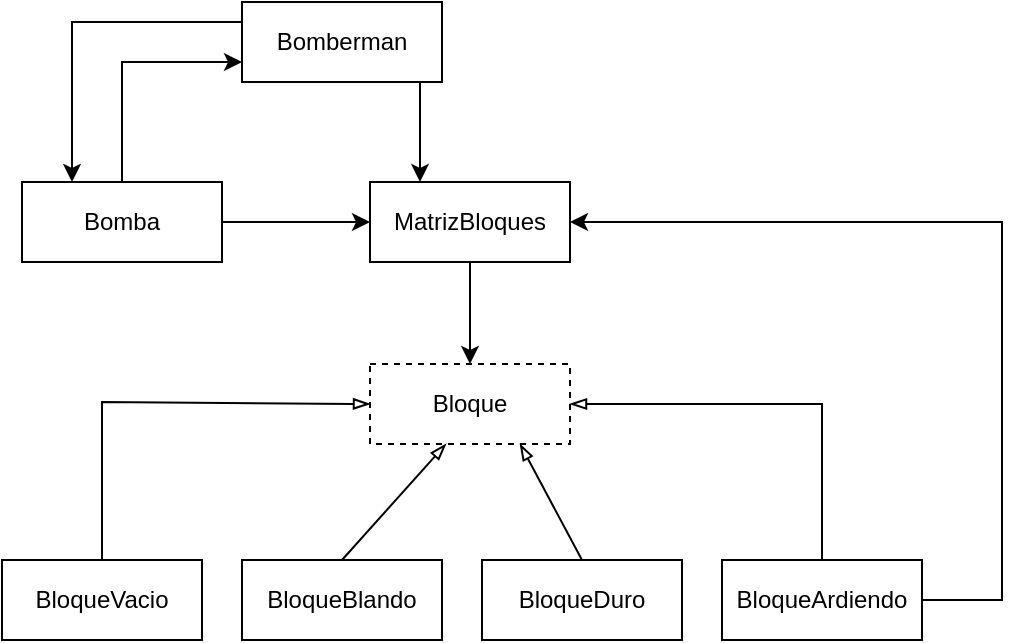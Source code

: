 <mxfile version="26.0.14">
  <diagram name="Página-1" id="ykGJNyhaY-LYu6sBXFF0">
    <mxGraphModel dx="1114" dy="600" grid="1" gridSize="10" guides="1" tooltips="1" connect="1" arrows="1" fold="1" page="1" pageScale="1" pageWidth="827" pageHeight="1169" math="0" shadow="0">
      <root>
        <mxCell id="0" />
        <mxCell id="1" parent="0" />
        <mxCell id="MHDuM7jYuX8IuSE8jwNh-7" value="Bomberman" style="rounded=0;whiteSpace=wrap;html=1;" parent="1" vertex="1">
          <mxGeometry x="250" y="310" width="100" height="40" as="geometry" />
        </mxCell>
        <mxCell id="MHDuM7jYuX8IuSE8jwNh-14" value="Bomba" style="rounded=0;whiteSpace=wrap;html=1;" parent="1" vertex="1">
          <mxGeometry x="140" y="400" width="100" height="40" as="geometry" />
        </mxCell>
        <mxCell id="MHDuM7jYuX8IuSE8jwNh-15" value="" style="endArrow=classic;html=1;rounded=0;exitX=0;exitY=0.25;exitDx=0;exitDy=0;entryX=0.25;entryY=0;entryDx=0;entryDy=0;" parent="1" source="MHDuM7jYuX8IuSE8jwNh-7" target="MHDuM7jYuX8IuSE8jwNh-14" edge="1">
          <mxGeometry width="50" height="50" relative="1" as="geometry">
            <mxPoint x="340" y="190" as="sourcePoint" />
            <mxPoint x="310" y="260" as="targetPoint" />
            <Array as="points">
              <mxPoint x="165" y="320" />
            </Array>
          </mxGeometry>
        </mxCell>
        <mxCell id="MHDuM7jYuX8IuSE8jwNh-16" value="" style="endArrow=classic;html=1;rounded=0;exitX=0.5;exitY=0;exitDx=0;exitDy=0;entryX=0;entryY=0.75;entryDx=0;entryDy=0;" parent="1" source="MHDuM7jYuX8IuSE8jwNh-14" target="MHDuM7jYuX8IuSE8jwNh-7" edge="1">
          <mxGeometry width="50" height="50" relative="1" as="geometry">
            <mxPoint x="310" y="300" as="sourcePoint" />
            <mxPoint x="230" y="410" as="targetPoint" />
            <Array as="points">
              <mxPoint x="190" y="340" />
            </Array>
          </mxGeometry>
        </mxCell>
        <mxCell id="MHDuM7jYuX8IuSE8jwNh-17" value="MatrizBloques" style="rounded=0;whiteSpace=wrap;html=1;" parent="1" vertex="1">
          <mxGeometry x="314" y="400" width="100" height="40" as="geometry" />
        </mxCell>
        <mxCell id="MHDuM7jYuX8IuSE8jwNh-18" value="" style="endArrow=classic;html=1;rounded=0;exitX=1;exitY=0.5;exitDx=0;exitDy=0;entryX=0;entryY=0.5;entryDx=0;entryDy=0;" parent="1" source="MHDuM7jYuX8IuSE8jwNh-14" target="MHDuM7jYuX8IuSE8jwNh-17" edge="1">
          <mxGeometry width="50" height="50" relative="1" as="geometry">
            <mxPoint x="250" y="410" as="sourcePoint" />
            <mxPoint x="335" y="300" as="targetPoint" />
          </mxGeometry>
        </mxCell>
        <mxCell id="MHDuM7jYuX8IuSE8jwNh-19" value="Bloque" style="rounded=0;whiteSpace=wrap;html=1;dashed=1;" parent="1" vertex="1">
          <mxGeometry x="314" y="491" width="100" height="40" as="geometry" />
        </mxCell>
        <mxCell id="MHDuM7jYuX8IuSE8jwNh-20" value="" style="endArrow=classic;html=1;rounded=0;exitX=0.5;exitY=1;exitDx=0;exitDy=0;entryX=0.5;entryY=0;entryDx=0;entryDy=0;" parent="1" source="MHDuM7jYuX8IuSE8jwNh-17" target="MHDuM7jYuX8IuSE8jwNh-19" edge="1">
          <mxGeometry width="50" height="50" relative="1" as="geometry">
            <mxPoint x="390" y="710" as="sourcePoint" />
            <mxPoint x="440" y="660" as="targetPoint" />
          </mxGeometry>
        </mxCell>
        <mxCell id="MHDuM7jYuX8IuSE8jwNh-21" value="BloqueVacio" style="rounded=0;whiteSpace=wrap;html=1;" parent="1" vertex="1">
          <mxGeometry x="130" y="589" width="100" height="40" as="geometry" />
        </mxCell>
        <mxCell id="MHDuM7jYuX8IuSE8jwNh-22" value="BloqueBlando" style="rounded=0;whiteSpace=wrap;html=1;" parent="1" vertex="1">
          <mxGeometry x="250" y="589" width="100" height="40" as="geometry" />
        </mxCell>
        <mxCell id="MHDuM7jYuX8IuSE8jwNh-23" value="BloqueDuro" style="rounded=0;whiteSpace=wrap;html=1;" parent="1" vertex="1">
          <mxGeometry x="370" y="589" width="100" height="40" as="geometry" />
        </mxCell>
        <mxCell id="MHDuM7jYuX8IuSE8jwNh-24" value="BloqueArdiendo" style="rounded=0;whiteSpace=wrap;html=1;" parent="1" vertex="1">
          <mxGeometry x="490" y="589" width="100" height="40" as="geometry" />
        </mxCell>
        <mxCell id="MHDuM7jYuX8IuSE8jwNh-26" value="" style="endArrow=blockThin;html=1;rounded=0;exitX=0.5;exitY=0;exitDx=0;exitDy=0;endFill=0;entryX=0;entryY=0.5;entryDx=0;entryDy=0;" parent="1" source="MHDuM7jYuX8IuSE8jwNh-21" target="MHDuM7jYuX8IuSE8jwNh-19" edge="1">
          <mxGeometry width="50" height="50" relative="1" as="geometry">
            <mxPoint x="190" y="610" as="sourcePoint" />
            <mxPoint x="310" y="610" as="targetPoint" />
            <Array as="points">
              <mxPoint x="180" y="510" />
            </Array>
          </mxGeometry>
        </mxCell>
        <mxCell id="MHDuM7jYuX8IuSE8jwNh-27" value="" style="endArrow=blockThin;html=1;rounded=0;exitX=0.5;exitY=0;exitDx=0;exitDy=0;endFill=0;entryX=0.38;entryY=1;entryDx=0;entryDy=0;entryPerimeter=0;" parent="1" source="MHDuM7jYuX8IuSE8jwNh-22" target="MHDuM7jYuX8IuSE8jwNh-19" edge="1">
          <mxGeometry width="50" height="50" relative="1" as="geometry">
            <mxPoint x="280" y="610" as="sourcePoint" />
            <mxPoint x="352" y="550" as="targetPoint" />
          </mxGeometry>
        </mxCell>
        <mxCell id="MHDuM7jYuX8IuSE8jwNh-28" value="" style="endArrow=blockThin;html=1;rounded=0;exitX=0.5;exitY=0;exitDx=0;exitDy=0;endFill=0;entryX=0.75;entryY=1;entryDx=0;entryDy=0;" parent="1" source="MHDuM7jYuX8IuSE8jwNh-23" target="MHDuM7jYuX8IuSE8jwNh-19" edge="1">
          <mxGeometry width="50" height="50" relative="1" as="geometry">
            <mxPoint x="310" y="650" as="sourcePoint" />
            <mxPoint x="362" y="563" as="targetPoint" />
            <Array as="points" />
          </mxGeometry>
        </mxCell>
        <mxCell id="MHDuM7jYuX8IuSE8jwNh-29" value="" style="endArrow=blockThin;html=1;rounded=0;exitX=0.5;exitY=0;exitDx=0;exitDy=0;endFill=0;entryX=1;entryY=0.5;entryDx=0;entryDy=0;" parent="1" source="MHDuM7jYuX8IuSE8jwNh-24" target="MHDuM7jYuX8IuSE8jwNh-19" edge="1">
          <mxGeometry width="50" height="50" relative="1" as="geometry">
            <mxPoint x="320" y="660" as="sourcePoint" />
            <mxPoint x="450" y="490" as="targetPoint" />
            <Array as="points">
              <mxPoint x="540" y="511" />
            </Array>
          </mxGeometry>
        </mxCell>
        <mxCell id="MHDuM7jYuX8IuSE8jwNh-30" value="" style="endArrow=classic;html=1;rounded=0;exitX=1;exitY=0.5;exitDx=0;exitDy=0;entryX=1;entryY=0.5;entryDx=0;entryDy=0;" parent="1" source="MHDuM7jYuX8IuSE8jwNh-24" target="MHDuM7jYuX8IuSE8jwNh-17" edge="1">
          <mxGeometry width="50" height="50" relative="1" as="geometry">
            <mxPoint x="670" y="630" as="sourcePoint" />
            <mxPoint x="730" y="520" as="targetPoint" />
            <Array as="points">
              <mxPoint x="630" y="609" />
              <mxPoint x="630" y="420" />
            </Array>
          </mxGeometry>
        </mxCell>
        <mxCell id="MHDuM7jYuX8IuSE8jwNh-37" value="" style="endArrow=classic;html=1;rounded=0;exitX=0.89;exitY=1;exitDx=0;exitDy=0;entryX=0.25;entryY=0;entryDx=0;entryDy=0;exitPerimeter=0;" parent="1" source="MHDuM7jYuX8IuSE8jwNh-7" target="MHDuM7jYuX8IuSE8jwNh-17" edge="1">
          <mxGeometry width="50" height="50" relative="1" as="geometry">
            <mxPoint x="250" y="410" as="sourcePoint" />
            <mxPoint x="310" y="300" as="targetPoint" />
          </mxGeometry>
        </mxCell>
      </root>
    </mxGraphModel>
  </diagram>
</mxfile>

